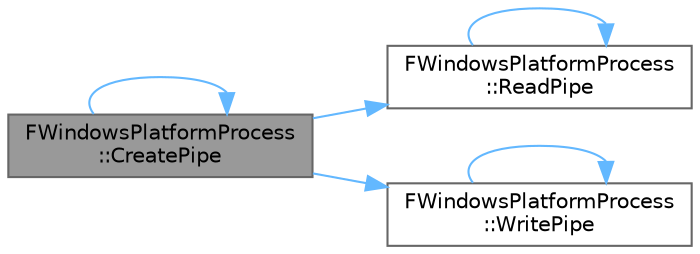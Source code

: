 digraph "FWindowsPlatformProcess::CreatePipe"
{
 // INTERACTIVE_SVG=YES
 // LATEX_PDF_SIZE
  bgcolor="transparent";
  edge [fontname=Helvetica,fontsize=10,labelfontname=Helvetica,labelfontsize=10];
  node [fontname=Helvetica,fontsize=10,shape=box,height=0.2,width=0.4];
  rankdir="LR";
  Node1 [id="Node000001",label="FWindowsPlatformProcess\l::CreatePipe",height=0.2,width=0.4,color="gray40", fillcolor="grey60", style="filled", fontcolor="black",tooltip=" "];
  Node1 -> Node1 [id="edge1_Node000001_Node000001",color="steelblue1",style="solid",tooltip=" "];
  Node1 -> Node2 [id="edge2_Node000001_Node000002",color="steelblue1",style="solid",tooltip=" "];
  Node2 [id="Node000002",label="FWindowsPlatformProcess\l::ReadPipe",height=0.2,width=0.4,color="grey40", fillcolor="white", style="filled",URL="$da/dc1/structFWindowsPlatformProcess.html#a4ba97bf6b6630436b6937987430aab38",tooltip=" "];
  Node2 -> Node2 [id="edge3_Node000002_Node000002",color="steelblue1",style="solid",tooltip=" "];
  Node1 -> Node3 [id="edge4_Node000001_Node000003",color="steelblue1",style="solid",tooltip=" "];
  Node3 [id="Node000003",label="FWindowsPlatformProcess\l::WritePipe",height=0.2,width=0.4,color="grey40", fillcolor="white", style="filled",URL="$da/dc1/structFWindowsPlatformProcess.html#ae1d0e407aaa7e6f52a9dd06a78cf6c10",tooltip=" "];
  Node3 -> Node3 [id="edge5_Node000003_Node000003",color="steelblue1",style="solid",tooltip=" "];
}
